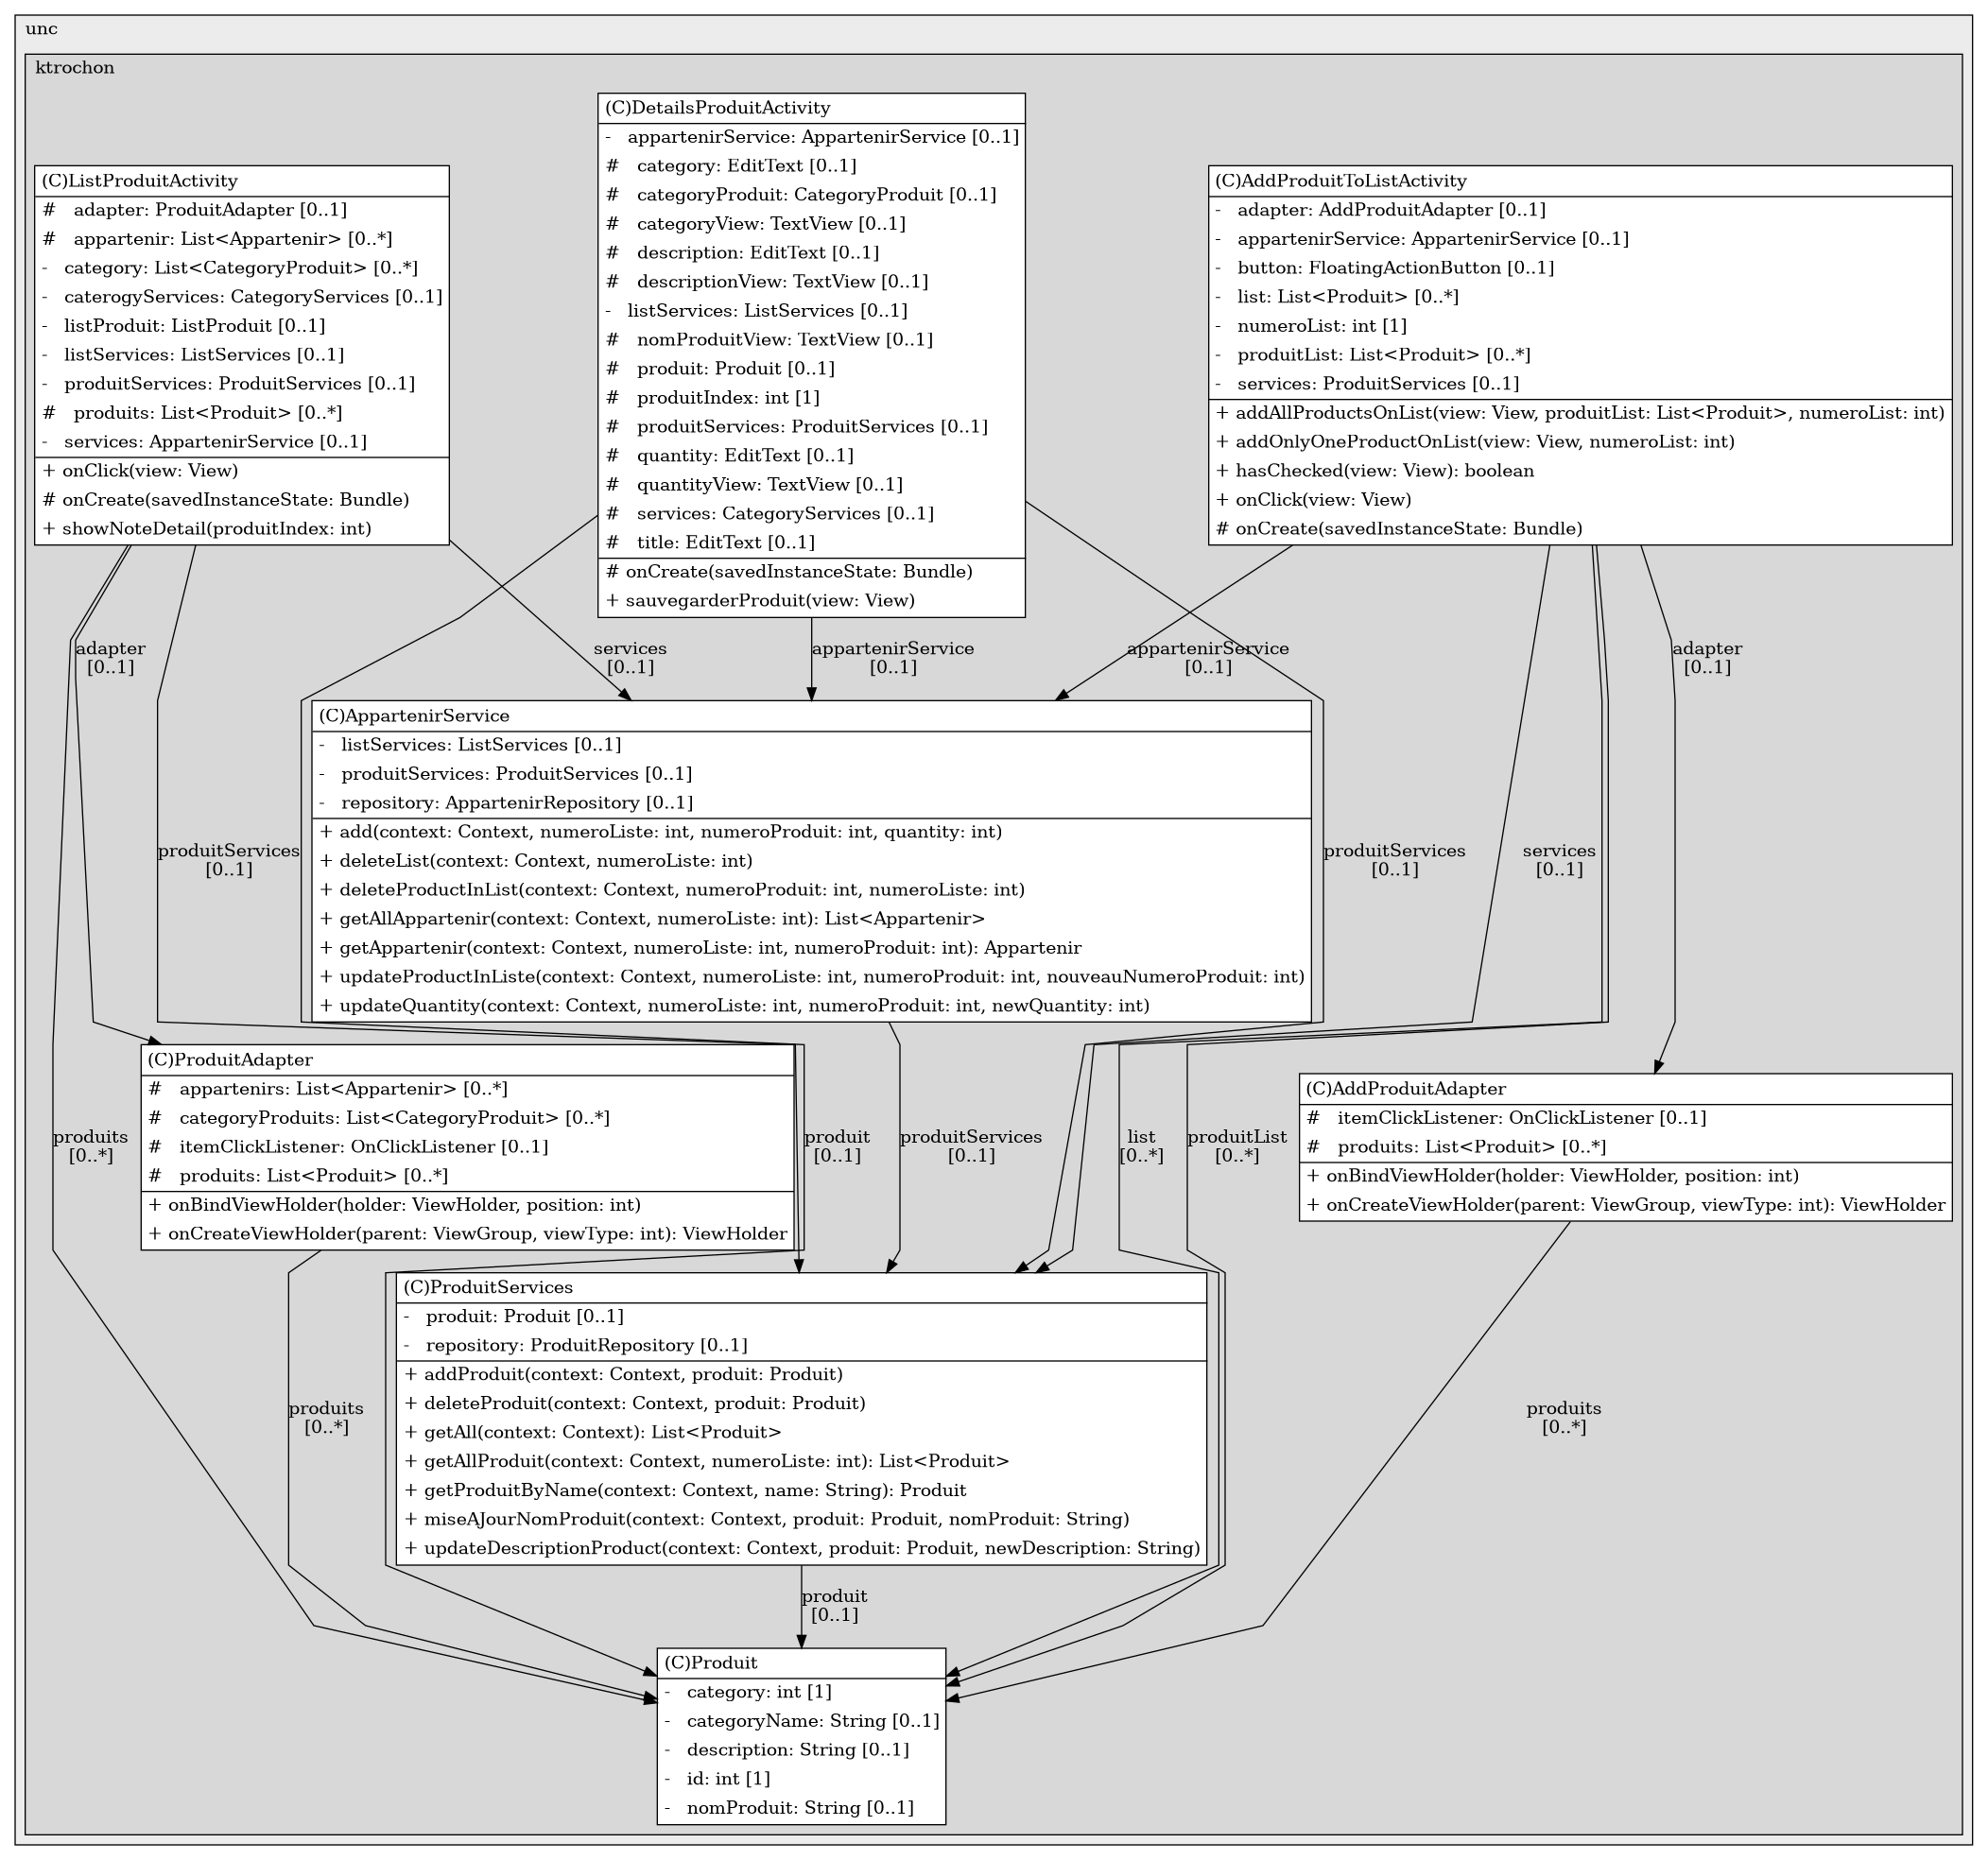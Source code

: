 @startuml

/' diagram meta data start
config=StructureConfiguration;
{
  "projectClassification": {
    "searchMode": "OpenProject", // OpenProject, AllProjects
    "includedProjects": "",
    "pathEndKeywords": "*.impl",
    "isClientPath": "",
    "isClientName": "",
    "isTestPath": "",
    "isTestName": "",
    "isMappingPath": "",
    "isMappingName": "",
    "isDataAccessPath": "",
    "isDataAccessName": "",
    "isDataStructurePath": "",
    "isDataStructureName": "",
    "isInterfaceStructuresPath": "",
    "isInterfaceStructuresName": "",
    "isEntryPointPath": "",
    "isEntryPointName": "",
    "treatFinalFieldsAsMandatory": false
  },
  "graphRestriction": {
    "classPackageExcludeFilter": "",
    "classPackageIncludeFilter": "",
    "classNameExcludeFilter": "",
    "classNameIncludeFilter": "",
    "methodNameExcludeFilter": "",
    "methodNameIncludeFilter": "",
    "removeByInheritance": "", // inheritance/annotation based filtering is done in a second step
    "removeByAnnotation": "",
    "removeByClassPackage": "", // cleanup the graph after inheritance/annotation based filtering is done
    "removeByClassName": "",
    "cutMappings": false,
    "cutEnum": true,
    "cutTests": true,
    "cutClient": true,
    "cutDataAccess": false,
    "cutInterfaceStructures": false,
    "cutDataStructures": false,
    "cutGetterAndSetter": true,
    "cutConstructors": true
  },
  "graphTraversal": {
    "forwardDepth": 6,
    "backwardDepth": 6,
    "classPackageExcludeFilter": "",
    "classPackageIncludeFilter": "",
    "classNameExcludeFilter": "",
    "classNameIncludeFilter": "",
    "methodNameExcludeFilter": "",
    "methodNameIncludeFilter": "",
    "hideMappings": false,
    "hideDataStructures": false,
    "hidePrivateMethods": true,
    "hideInterfaceCalls": true, // indirection: implementation -> interface (is hidden) -> implementation
    "onlyShowApplicationEntryPoints": false, // root node is included
    "useMethodCallsForStructureDiagram": "ForwardOnly" // ForwardOnly, BothDirections, No
  },
  "details": {
    "aggregation": "GroupByClass", // ByClass, GroupByClass, None
    "showClassGenericTypes": true,
    "showMethods": true,
    "showMethodParameterNames": true,
    "showMethodParameterTypes": true,
    "showMethodReturnType": true,
    "showPackageLevels": 2,
    "showDetailedClassStructure": true
  },
  "rootClass": "nc.unc.ktrochon.pocketlist.entity.Produit",
  "extensionCallbackMethod": "" // qualified.class.name#methodName - signature: public static String method(String)
}
diagram meta data end '/



digraph g {
    rankdir="TB"
    splines=polyline
    

'nodes 
subgraph cluster_115946 { 
   	label=unc
	labeljust=l
	fillcolor="#ececec"
	style=filled
   
   subgraph cluster_949228562 { 
   	label=ktrochon
	labeljust=l
	fillcolor="#d8d8d8"
	style=filled
   
   AddProduitAdapter1282035804[
	label=<<TABLE BORDER="1" CELLBORDER="0" CELLPADDING="4" CELLSPACING="0">
<TR><TD ALIGN="LEFT" >(C)AddProduitAdapter</TD></TR>
<HR/>
<TR><TD ALIGN="LEFT" >#   itemClickListener: OnClickListener [0..1]</TD></TR>
<TR><TD ALIGN="LEFT" >#   produits: List&lt;Produit&gt; [0..*]</TD></TR>
<HR/>
<TR><TD ALIGN="LEFT" >+ onBindViewHolder(holder: ViewHolder, position: int)</TD></TR>
<TR><TD ALIGN="LEFT" >+ onCreateViewHolder(parent: ViewGroup, viewType: int): ViewHolder</TD></TR>
</TABLE>>
	style=filled
	margin=0
	shape=plaintext
	fillcolor="#FFFFFF"
];

AddProduitToListActivity1243990011[
	label=<<TABLE BORDER="1" CELLBORDER="0" CELLPADDING="4" CELLSPACING="0">
<TR><TD ALIGN="LEFT" >(C)AddProduitToListActivity</TD></TR>
<HR/>
<TR><TD ALIGN="LEFT" >-   adapter: AddProduitAdapter [0..1]</TD></TR>
<TR><TD ALIGN="LEFT" >-   appartenirService: AppartenirService [0..1]</TD></TR>
<TR><TD ALIGN="LEFT" >-   button: FloatingActionButton [0..1]</TD></TR>
<TR><TD ALIGN="LEFT" >-   list: List&lt;Produit&gt; [0..*]</TD></TR>
<TR><TD ALIGN="LEFT" >-   numeroList: int [1]</TD></TR>
<TR><TD ALIGN="LEFT" >-   produitList: List&lt;Produit&gt; [0..*]</TD></TR>
<TR><TD ALIGN="LEFT" >-   services: ProduitServices [0..1]</TD></TR>
<HR/>
<TR><TD ALIGN="LEFT" >+ addAllProductsOnList(view: View, produitList: List&lt;Produit&gt;, numeroList: int)</TD></TR>
<TR><TD ALIGN="LEFT" >+ addOnlyOneProductOnList(view: View, numeroList: int)</TD></TR>
<TR><TD ALIGN="LEFT" >+ hasChecked(view: View): boolean</TD></TR>
<TR><TD ALIGN="LEFT" >+ onClick(view: View)</TD></TR>
<TR><TD ALIGN="LEFT" ># onCreate(savedInstanceState: Bundle)</TD></TR>
</TABLE>>
	style=filled
	margin=0
	shape=plaintext
	fillcolor="#FFFFFF"
];

AppartenirService121729986[
	label=<<TABLE BORDER="1" CELLBORDER="0" CELLPADDING="4" CELLSPACING="0">
<TR><TD ALIGN="LEFT" >(C)AppartenirService</TD></TR>
<HR/>
<TR><TD ALIGN="LEFT" >-   listServices: ListServices [0..1]</TD></TR>
<TR><TD ALIGN="LEFT" >-   produitServices: ProduitServices [0..1]</TD></TR>
<TR><TD ALIGN="LEFT" >-   repository: AppartenirRepository [0..1]</TD></TR>
<HR/>
<TR><TD ALIGN="LEFT" >+ add(context: Context, numeroListe: int, numeroProduit: int, quantity: int)</TD></TR>
<TR><TD ALIGN="LEFT" >+ deleteList(context: Context, numeroListe: int)</TD></TR>
<TR><TD ALIGN="LEFT" >+ deleteProductInList(context: Context, numeroProduit: int, numeroListe: int)</TD></TR>
<TR><TD ALIGN="LEFT" >+ getAllAppartenir(context: Context, numeroListe: int): List&lt;Appartenir&gt;</TD></TR>
<TR><TD ALIGN="LEFT" >+ getAppartenir(context: Context, numeroListe: int, numeroProduit: int): Appartenir</TD></TR>
<TR><TD ALIGN="LEFT" >+ updateProductInListe(context: Context, numeroListe: int, numeroProduit: int, nouveauNumeroProduit: int)</TD></TR>
<TR><TD ALIGN="LEFT" >+ updateQuantity(context: Context, numeroListe: int, numeroProduit: int, newQuantity: int)</TD></TR>
</TABLE>>
	style=filled
	margin=0
	shape=plaintext
	fillcolor="#FFFFFF"
];

DetailsProduitActivity1243990011[
	label=<<TABLE BORDER="1" CELLBORDER="0" CELLPADDING="4" CELLSPACING="0">
<TR><TD ALIGN="LEFT" >(C)DetailsProduitActivity</TD></TR>
<HR/>
<TR><TD ALIGN="LEFT" >-   appartenirService: AppartenirService [0..1]</TD></TR>
<TR><TD ALIGN="LEFT" >#   category: EditText [0..1]</TD></TR>
<TR><TD ALIGN="LEFT" >#   categoryProduit: CategoryProduit [0..1]</TD></TR>
<TR><TD ALIGN="LEFT" >#   categoryView: TextView [0..1]</TD></TR>
<TR><TD ALIGN="LEFT" >#   description: EditText [0..1]</TD></TR>
<TR><TD ALIGN="LEFT" >#   descriptionView: TextView [0..1]</TD></TR>
<TR><TD ALIGN="LEFT" >-   listServices: ListServices [0..1]</TD></TR>
<TR><TD ALIGN="LEFT" >#   nomProduitView: TextView [0..1]</TD></TR>
<TR><TD ALIGN="LEFT" >#   produit: Produit [0..1]</TD></TR>
<TR><TD ALIGN="LEFT" >#   produitIndex: int [1]</TD></TR>
<TR><TD ALIGN="LEFT" >#   produitServices: ProduitServices [0..1]</TD></TR>
<TR><TD ALIGN="LEFT" >#   quantity: EditText [0..1]</TD></TR>
<TR><TD ALIGN="LEFT" >#   quantityView: TextView [0..1]</TD></TR>
<TR><TD ALIGN="LEFT" >#   services: CategoryServices [0..1]</TD></TR>
<TR><TD ALIGN="LEFT" >#   title: EditText [0..1]</TD></TR>
<HR/>
<TR><TD ALIGN="LEFT" ># onCreate(savedInstanceState: Bundle)</TD></TR>
<TR><TD ALIGN="LEFT" >+ sauvegarderProduit(view: View)</TD></TR>
</TABLE>>
	style=filled
	margin=0
	shape=plaintext
	fillcolor="#FFFFFF"
];

ListProduitActivity1243990011[
	label=<<TABLE BORDER="1" CELLBORDER="0" CELLPADDING="4" CELLSPACING="0">
<TR><TD ALIGN="LEFT" >(C)ListProduitActivity</TD></TR>
<HR/>
<TR><TD ALIGN="LEFT" >#   adapter: ProduitAdapter [0..1]</TD></TR>
<TR><TD ALIGN="LEFT" >#   appartenir: List&lt;Appartenir&gt; [0..*]</TD></TR>
<TR><TD ALIGN="LEFT" >-   category: List&lt;CategoryProduit&gt; [0..*]</TD></TR>
<TR><TD ALIGN="LEFT" >-   caterogyServices: CategoryServices [0..1]</TD></TR>
<TR><TD ALIGN="LEFT" >-   listProduit: ListProduit [0..1]</TD></TR>
<TR><TD ALIGN="LEFT" >-   listServices: ListServices [0..1]</TD></TR>
<TR><TD ALIGN="LEFT" >-   produitServices: ProduitServices [0..1]</TD></TR>
<TR><TD ALIGN="LEFT" >#   produits: List&lt;Produit&gt; [0..*]</TD></TR>
<TR><TD ALIGN="LEFT" >-   services: AppartenirService [0..1]</TD></TR>
<HR/>
<TR><TD ALIGN="LEFT" >+ onClick(view: View)</TD></TR>
<TR><TD ALIGN="LEFT" ># onCreate(savedInstanceState: Bundle)</TD></TR>
<TR><TD ALIGN="LEFT" >+ showNoteDetail(produitIndex: int)</TD></TR>
</TABLE>>
	style=filled
	margin=0
	shape=plaintext
	fillcolor="#FFFFFF"
];

Produit165667126[
	label=<<TABLE BORDER="1" CELLBORDER="0" CELLPADDING="4" CELLSPACING="0">
<TR><TD ALIGN="LEFT" >(C)Produit</TD></TR>
<HR/>
<TR><TD ALIGN="LEFT" >-   category: int [1]</TD></TR>
<TR><TD ALIGN="LEFT" >-   categoryName: String [0..1]</TD></TR>
<TR><TD ALIGN="LEFT" >-   description: String [0..1]</TD></TR>
<TR><TD ALIGN="LEFT" >-   id: int [1]</TD></TR>
<TR><TD ALIGN="LEFT" >-   nomProduit: String [0..1]</TD></TR>
</TABLE>>
	style=filled
	margin=0
	shape=plaintext
	fillcolor="#FFFFFF"
];

ProduitAdapter1282035804[
	label=<<TABLE BORDER="1" CELLBORDER="0" CELLPADDING="4" CELLSPACING="0">
<TR><TD ALIGN="LEFT" >(C)ProduitAdapter</TD></TR>
<HR/>
<TR><TD ALIGN="LEFT" >#   appartenirs: List&lt;Appartenir&gt; [0..*]</TD></TR>
<TR><TD ALIGN="LEFT" >#   categoryProduits: List&lt;CategoryProduit&gt; [0..*]</TD></TR>
<TR><TD ALIGN="LEFT" >#   itemClickListener: OnClickListener [0..1]</TD></TR>
<TR><TD ALIGN="LEFT" >#   produits: List&lt;Produit&gt; [0..*]</TD></TR>
<HR/>
<TR><TD ALIGN="LEFT" >+ onBindViewHolder(holder: ViewHolder, position: int)</TD></TR>
<TR><TD ALIGN="LEFT" >+ onCreateViewHolder(parent: ViewGroup, viewType: int): ViewHolder</TD></TR>
</TABLE>>
	style=filled
	margin=0
	shape=plaintext
	fillcolor="#FFFFFF"
];

ProduitServices121729986[
	label=<<TABLE BORDER="1" CELLBORDER="0" CELLPADDING="4" CELLSPACING="0">
<TR><TD ALIGN="LEFT" >(C)ProduitServices</TD></TR>
<HR/>
<TR><TD ALIGN="LEFT" >-   produit: Produit [0..1]</TD></TR>
<TR><TD ALIGN="LEFT" >-   repository: ProduitRepository [0..1]</TD></TR>
<HR/>
<TR><TD ALIGN="LEFT" >+ addProduit(context: Context, produit: Produit)</TD></TR>
<TR><TD ALIGN="LEFT" >+ deleteProduit(context: Context, produit: Produit)</TD></TR>
<TR><TD ALIGN="LEFT" >+ getAll(context: Context): List&lt;Produit&gt;</TD></TR>
<TR><TD ALIGN="LEFT" >+ getAllProduit(context: Context, numeroListe: int): List&lt;Produit&gt;</TD></TR>
<TR><TD ALIGN="LEFT" >+ getProduitByName(context: Context, name: String): Produit</TD></TR>
<TR><TD ALIGN="LEFT" >+ miseAJourNomProduit(context: Context, produit: Produit, nomProduit: String)</TD></TR>
<TR><TD ALIGN="LEFT" >+ updateDescriptionProduct(context: Context, produit: Produit, newDescription: String)</TD></TR>
</TABLE>>
	style=filled
	margin=0
	shape=plaintext
	fillcolor="#FFFFFF"
];
} 
} 

'edges    
AddProduitAdapter1282035804 -> Produit165667126[label="produits
[0..*]"];
AddProduitToListActivity1243990011 -> AddProduitAdapter1282035804[label="adapter
[0..1]"];
AddProduitToListActivity1243990011 -> AppartenirService121729986[label="appartenirService
[0..1]"];
AddProduitToListActivity1243990011 -> Produit165667126[label="list
[0..*]"];
AddProduitToListActivity1243990011 -> Produit165667126[label="produitList
[0..*]"];
AddProduitToListActivity1243990011 -> ProduitServices121729986[label="services
[0..1]"];
AppartenirService121729986 -> ProduitServices121729986[label="produitServices
[0..1]"];
DetailsProduitActivity1243990011 -> AppartenirService121729986[label="appartenirService
[0..1]"];
DetailsProduitActivity1243990011 -> Produit165667126[label="produit
[0..1]"];
DetailsProduitActivity1243990011 -> ProduitServices121729986[label="produitServices
[0..1]"];
ListProduitActivity1243990011 -> AppartenirService121729986[label="services
[0..1]"];
ListProduitActivity1243990011 -> Produit165667126[label="produits
[0..*]"];
ListProduitActivity1243990011 -> ProduitAdapter1282035804[label="adapter
[0..1]"];
ListProduitActivity1243990011 -> ProduitServices121729986[label="produitServices
[0..1]"];
ProduitAdapter1282035804 -> Produit165667126[label="produits
[0..*]"];
ProduitServices121729986 -> Produit165667126[label="produit
[0..1]"];
    
}
@enduml